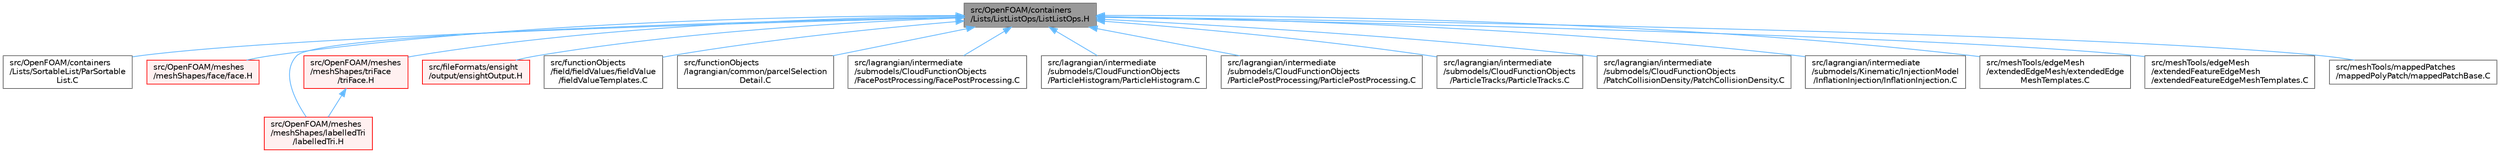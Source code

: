 digraph "src/OpenFOAM/containers/Lists/ListListOps/ListListOps.H"
{
 // LATEX_PDF_SIZE
  bgcolor="transparent";
  edge [fontname=Helvetica,fontsize=10,labelfontname=Helvetica,labelfontsize=10];
  node [fontname=Helvetica,fontsize=10,shape=box,height=0.2,width=0.4];
  Node1 [id="Node000001",label="src/OpenFOAM/containers\l/Lists/ListListOps/ListListOps.H",height=0.2,width=0.4,color="gray40", fillcolor="grey60", style="filled", fontcolor="black",tooltip=" "];
  Node1 -> Node2 [id="edge1_Node000001_Node000002",dir="back",color="steelblue1",style="solid",tooltip=" "];
  Node2 [id="Node000002",label="src/OpenFOAM/containers\l/Lists/SortableList/ParSortable\lList.C",height=0.2,width=0.4,color="grey40", fillcolor="white", style="filled",URL="$ParSortableList_8C.html",tooltip=" "];
  Node1 -> Node3 [id="edge2_Node000001_Node000003",dir="back",color="steelblue1",style="solid",tooltip=" "];
  Node3 [id="Node000003",label="src/OpenFOAM/meshes\l/meshShapes/face/face.H",height=0.2,width=0.4,color="red", fillcolor="#FFF0F0", style="filled",URL="$face_8H.html",tooltip=" "];
  Node1 -> Node3985 [id="edge3_Node000001_Node003985",dir="back",color="steelblue1",style="solid",tooltip=" "];
  Node3985 [id="Node003985",label="src/OpenFOAM/meshes\l/meshShapes/labelledTri\l/labelledTri.H",height=0.2,width=0.4,color="red", fillcolor="#FFF0F0", style="filled",URL="$labelledTri_8H.html",tooltip=" "];
  Node1 -> Node3984 [id="edge4_Node000001_Node003984",dir="back",color="steelblue1",style="solid",tooltip=" "];
  Node3984 [id="Node003984",label="src/OpenFOAM/meshes\l/meshShapes/triFace\l/triFace.H",height=0.2,width=0.4,color="red", fillcolor="#FFF0F0", style="filled",URL="$triFace_8H.html",tooltip=" "];
  Node3984 -> Node3985 [id="edge5_Node003984_Node003985",dir="back",color="steelblue1",style="solid",tooltip=" "];
  Node1 -> Node5136 [id="edge6_Node000001_Node005136",dir="back",color="steelblue1",style="solid",tooltip=" "];
  Node5136 [id="Node005136",label="src/fileFormats/ensight\l/output/ensightOutput.H",height=0.2,width=0.4,color="red", fillcolor="#FFF0F0", style="filled",URL="$ensightOutput_8H.html",tooltip=" "];
  Node1 -> Node5158 [id="edge7_Node000001_Node005158",dir="back",color="steelblue1",style="solid",tooltip=" "];
  Node5158 [id="Node005158",label="src/functionObjects\l/field/fieldValues/fieldValue\l/fieldValueTemplates.C",height=0.2,width=0.4,color="grey40", fillcolor="white", style="filled",URL="$fieldValueTemplates_8C.html",tooltip=" "];
  Node1 -> Node5159 [id="edge8_Node000001_Node005159",dir="back",color="steelblue1",style="solid",tooltip=" "];
  Node5159 [id="Node005159",label="src/functionObjects\l/lagrangian/common/parcelSelection\lDetail.C",height=0.2,width=0.4,color="grey40", fillcolor="white", style="filled",URL="$parcelSelectionDetail_8C.html",tooltip=" "];
  Node1 -> Node4435 [id="edge9_Node000001_Node004435",dir="back",color="steelblue1",style="solid",tooltip=" "];
  Node4435 [id="Node004435",label="src/lagrangian/intermediate\l/submodels/CloudFunctionObjects\l/FacePostProcessing/FacePostProcessing.C",height=0.2,width=0.4,color="grey40", fillcolor="white", style="filled",URL="$FacePostProcessing_8C.html",tooltip=" "];
  Node1 -> Node3501 [id="edge10_Node000001_Node003501",dir="back",color="steelblue1",style="solid",tooltip=" "];
  Node3501 [id="Node003501",label="src/lagrangian/intermediate\l/submodels/CloudFunctionObjects\l/ParticleHistogram/ParticleHistogram.C",height=0.2,width=0.4,color="grey40", fillcolor="white", style="filled",URL="$ParticleHistogram_8C.html",tooltip=" "];
  Node1 -> Node3503 [id="edge11_Node000001_Node003503",dir="back",color="steelblue1",style="solid",tooltip=" "];
  Node3503 [id="Node003503",label="src/lagrangian/intermediate\l/submodels/CloudFunctionObjects\l/ParticlePostProcessing/ParticlePostProcessing.C",height=0.2,width=0.4,color="grey40", fillcolor="white", style="filled",URL="$ParticlePostProcessing_8C.html",tooltip=" "];
  Node1 -> Node5160 [id="edge12_Node000001_Node005160",dir="back",color="steelblue1",style="solid",tooltip=" "];
  Node5160 [id="Node005160",label="src/lagrangian/intermediate\l/submodels/CloudFunctionObjects\l/ParticleTracks/ParticleTracks.C",height=0.2,width=0.4,color="grey40", fillcolor="white", style="filled",URL="$ParticleTracks_8C.html",tooltip=" "];
  Node1 -> Node5161 [id="edge13_Node000001_Node005161",dir="back",color="steelblue1",style="solid",tooltip=" "];
  Node5161 [id="Node005161",label="src/lagrangian/intermediate\l/submodels/CloudFunctionObjects\l/PatchCollisionDensity/PatchCollisionDensity.C",height=0.2,width=0.4,color="grey40", fillcolor="white", style="filled",URL="$PatchCollisionDensity_8C.html",tooltip=" "];
  Node1 -> Node5162 [id="edge14_Node000001_Node005162",dir="back",color="steelblue1",style="solid",tooltip=" "];
  Node5162 [id="Node005162",label="src/lagrangian/intermediate\l/submodels/Kinematic/InjectionModel\l/InflationInjection/InflationInjection.C",height=0.2,width=0.4,color="grey40", fillcolor="white", style="filled",URL="$InflationInjection_8C.html",tooltip=" "];
  Node1 -> Node3924 [id="edge15_Node000001_Node003924",dir="back",color="steelblue1",style="solid",tooltip=" "];
  Node3924 [id="Node003924",label="src/meshTools/edgeMesh\l/extendedEdgeMesh/extendedEdge\lMeshTemplates.C",height=0.2,width=0.4,color="grey40", fillcolor="white", style="filled",URL="$extendedEdgeMeshTemplates_8C.html",tooltip=" "];
  Node1 -> Node3938 [id="edge16_Node000001_Node003938",dir="back",color="steelblue1",style="solid",tooltip=" "];
  Node3938 [id="Node003938",label="src/meshTools/edgeMesh\l/extendedFeatureEdgeMesh\l/extendedFeatureEdgeMeshTemplates.C",height=0.2,width=0.4,color="grey40", fillcolor="white", style="filled",URL="$extendedFeatureEdgeMeshTemplates_8C.html",tooltip=" "];
  Node1 -> Node44 [id="edge17_Node000001_Node000044",dir="back",color="steelblue1",style="solid",tooltip=" "];
  Node44 [id="Node000044",label="src/meshTools/mappedPatches\l/mappedPolyPatch/mappedPatchBase.C",height=0.2,width=0.4,color="grey40", fillcolor="white", style="filled",URL="$mappedPatchBase_8C.html",tooltip=" "];
}
